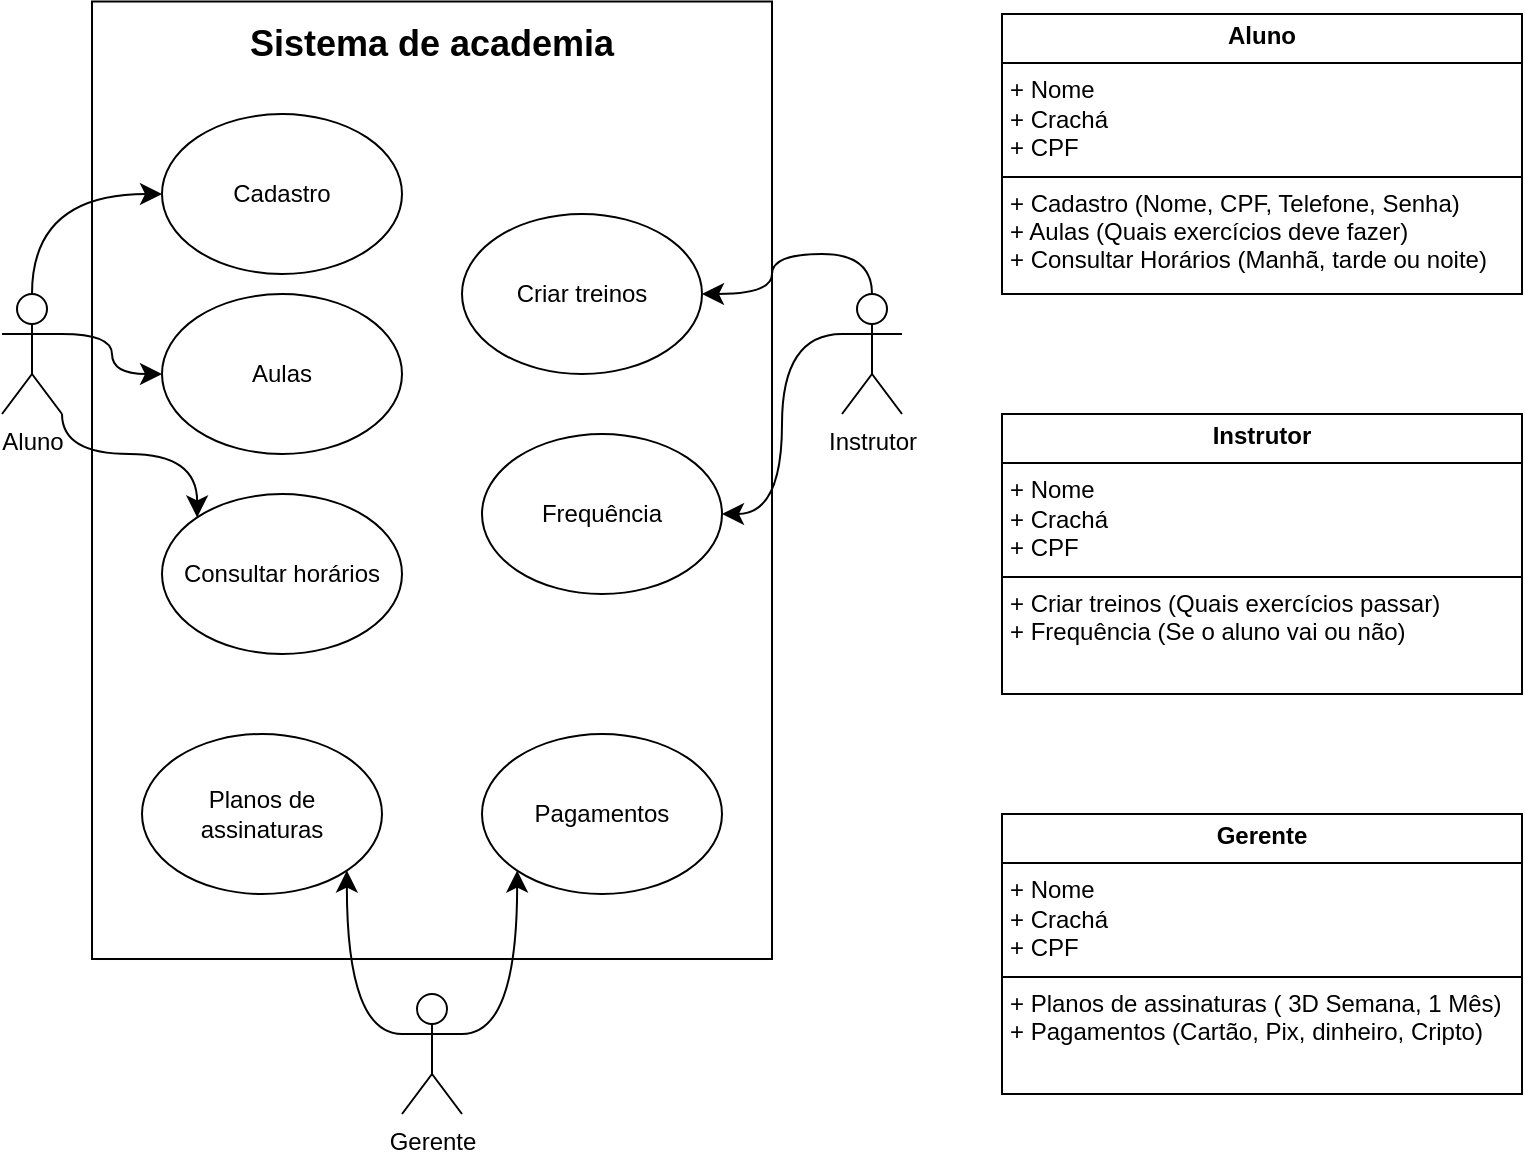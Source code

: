 <mxfile version="26.1.3" pages="3">
  <diagram id="IXz0Fq-93dmHNVotsP2l" name="Atividades">
    <mxGraphModel dx="1050" dy="1910" grid="1" gridSize="10" guides="1" tooltips="1" connect="1" arrows="1" fold="1" page="1" pageScale="1" pageWidth="827" pageHeight="1169" background="none" math="0" shadow="0">
      <root>
        <mxCell id="0" />
        <mxCell id="1" parent="0" />
        <mxCell id="ixa3YY2Df2AxevoGgN18-26" value="" style="rounded=0;whiteSpace=wrap;html=1;fontFamily=Helvetica;fontSize=12;labelBackgroundColor=none;rotation=90;" vertex="1" parent="1">
          <mxGeometry x="15.63" y="23.13" width="478.75" height="340" as="geometry" />
        </mxCell>
        <mxCell id="ixa3YY2Df2AxevoGgN18-13" style="edgeStyle=orthogonalEdgeStyle;shape=connector;curved=1;rounded=0;orthogonalLoop=1;jettySize=auto;html=1;exitX=0.5;exitY=0;exitDx=0;exitDy=0;exitPerimeter=0;entryX=0;entryY=0.5;entryDx=0;entryDy=0;align=center;verticalAlign=middle;fontFamily=Helvetica;fontSize=12;fontColor=default;labelBackgroundColor=none;startSize=8;endArrow=classic;endSize=8;" edge="1" parent="1" source="ixa3YY2Df2AxevoGgN18-1" target="ixa3YY2Df2AxevoGgN18-2">
          <mxGeometry relative="1" as="geometry" />
        </mxCell>
        <mxCell id="ixa3YY2Df2AxevoGgN18-14" style="edgeStyle=orthogonalEdgeStyle;shape=connector;curved=1;rounded=0;orthogonalLoop=1;jettySize=auto;html=1;exitX=1;exitY=0.333;exitDx=0;exitDy=0;exitPerimeter=0;entryX=0;entryY=0.5;entryDx=0;entryDy=0;align=center;verticalAlign=middle;fontFamily=Helvetica;fontSize=12;fontColor=default;labelBackgroundColor=none;startSize=8;endArrow=classic;endSize=8;" edge="1" parent="1" source="ixa3YY2Df2AxevoGgN18-1" target="ixa3YY2Df2AxevoGgN18-3">
          <mxGeometry relative="1" as="geometry" />
        </mxCell>
        <mxCell id="ixa3YY2Df2AxevoGgN18-15" style="edgeStyle=orthogonalEdgeStyle;shape=connector;curved=1;rounded=0;orthogonalLoop=1;jettySize=auto;html=1;exitX=1;exitY=1;exitDx=0;exitDy=0;exitPerimeter=0;entryX=0;entryY=0;entryDx=0;entryDy=0;align=center;verticalAlign=middle;fontFamily=Helvetica;fontSize=12;fontColor=default;labelBackgroundColor=none;startSize=8;endArrow=classic;endSize=8;" edge="1" parent="1" source="ixa3YY2Df2AxevoGgN18-1" target="ixa3YY2Df2AxevoGgN18-4">
          <mxGeometry relative="1" as="geometry" />
        </mxCell>
        <mxCell id="ixa3YY2Df2AxevoGgN18-1" value="Aluno" style="shape=umlActor;verticalLabelPosition=bottom;verticalAlign=top;html=1;outlineConnect=0;labelBackgroundColor=none;" vertex="1" parent="1">
          <mxGeometry x="40" y="100" width="30" height="60" as="geometry" />
        </mxCell>
        <mxCell id="ixa3YY2Df2AxevoGgN18-2" value="Cadastro" style="ellipse;whiteSpace=wrap;html=1;labelBackgroundColor=none;" vertex="1" parent="1">
          <mxGeometry x="120" y="10" width="120" height="80" as="geometry" />
        </mxCell>
        <mxCell id="ixa3YY2Df2AxevoGgN18-3" value="Aulas" style="ellipse;whiteSpace=wrap;html=1;labelBackgroundColor=none;" vertex="1" parent="1">
          <mxGeometry x="120" y="100" width="120" height="80" as="geometry" />
        </mxCell>
        <mxCell id="ixa3YY2Df2AxevoGgN18-4" value="Consultar horários" style="ellipse;whiteSpace=wrap;html=1;labelBackgroundColor=none;" vertex="1" parent="1">
          <mxGeometry x="120" y="200" width="120" height="80" as="geometry" />
        </mxCell>
        <mxCell id="ixa3YY2Df2AxevoGgN18-16" style="edgeStyle=orthogonalEdgeStyle;shape=connector;curved=1;rounded=0;orthogonalLoop=1;jettySize=auto;html=1;exitX=0.5;exitY=0;exitDx=0;exitDy=0;exitPerimeter=0;entryX=1;entryY=0.5;entryDx=0;entryDy=0;align=center;verticalAlign=middle;fontFamily=Helvetica;fontSize=12;fontColor=default;labelBackgroundColor=none;startSize=8;endArrow=classic;endSize=8;" edge="1" parent="1" source="ixa3YY2Df2AxevoGgN18-5" target="ixa3YY2Df2AxevoGgN18-6">
          <mxGeometry relative="1" as="geometry" />
        </mxCell>
        <mxCell id="ixa3YY2Df2AxevoGgN18-17" style="edgeStyle=orthogonalEdgeStyle;shape=connector;curved=1;rounded=0;orthogonalLoop=1;jettySize=auto;html=1;exitX=0;exitY=0.333;exitDx=0;exitDy=0;exitPerimeter=0;entryX=1;entryY=0.5;entryDx=0;entryDy=0;align=center;verticalAlign=middle;fontFamily=Helvetica;fontSize=12;fontColor=default;labelBackgroundColor=none;startSize=8;endArrow=classic;endSize=8;" edge="1" parent="1" source="ixa3YY2Df2AxevoGgN18-5" target="ixa3YY2Df2AxevoGgN18-7">
          <mxGeometry relative="1" as="geometry" />
        </mxCell>
        <mxCell id="ixa3YY2Df2AxevoGgN18-5" value="Instrutor" style="shape=umlActor;verticalLabelPosition=bottom;verticalAlign=top;html=1;outlineConnect=0;labelBackgroundColor=none;" vertex="1" parent="1">
          <mxGeometry x="460" y="100" width="30" height="60" as="geometry" />
        </mxCell>
        <mxCell id="ixa3YY2Df2AxevoGgN18-6" value="Criar treinos" style="ellipse;whiteSpace=wrap;html=1;labelBackgroundColor=none;" vertex="1" parent="1">
          <mxGeometry x="270" y="60" width="120" height="80" as="geometry" />
        </mxCell>
        <mxCell id="ixa3YY2Df2AxevoGgN18-7" value="Frequência" style="ellipse;whiteSpace=wrap;html=1;labelBackgroundColor=none;" vertex="1" parent="1">
          <mxGeometry x="280" y="170" width="120" height="80" as="geometry" />
        </mxCell>
        <mxCell id="ixa3YY2Df2AxevoGgN18-27" style="edgeStyle=orthogonalEdgeStyle;shape=connector;curved=1;rounded=0;orthogonalLoop=1;jettySize=auto;html=1;exitX=0;exitY=0.333;exitDx=0;exitDy=0;exitPerimeter=0;entryX=1;entryY=1;entryDx=0;entryDy=0;align=center;verticalAlign=middle;fontFamily=Helvetica;fontSize=12;fontColor=default;labelBackgroundColor=none;startSize=8;endArrow=classic;endSize=8;" edge="1" parent="1" source="ixa3YY2Df2AxevoGgN18-9" target="ixa3YY2Df2AxevoGgN18-10">
          <mxGeometry relative="1" as="geometry" />
        </mxCell>
        <mxCell id="ixa3YY2Df2AxevoGgN18-28" style="edgeStyle=orthogonalEdgeStyle;shape=connector;curved=1;rounded=0;orthogonalLoop=1;jettySize=auto;html=1;exitX=1;exitY=0.333;exitDx=0;exitDy=0;exitPerimeter=0;entryX=0;entryY=1;entryDx=0;entryDy=0;align=center;verticalAlign=middle;fontFamily=Helvetica;fontSize=12;fontColor=default;labelBackgroundColor=none;startSize=8;endArrow=classic;endSize=8;" edge="1" parent="1" source="ixa3YY2Df2AxevoGgN18-9" target="ixa3YY2Df2AxevoGgN18-21">
          <mxGeometry relative="1" as="geometry" />
        </mxCell>
        <mxCell id="ixa3YY2Df2AxevoGgN18-9" value="Gerente" style="shape=umlActor;verticalLabelPosition=bottom;verticalAlign=top;html=1;outlineConnect=0;labelBackgroundColor=none;" vertex="1" parent="1">
          <mxGeometry x="240" y="450" width="30" height="60" as="geometry" />
        </mxCell>
        <mxCell id="ixa3YY2Df2AxevoGgN18-10" value="Planos de assinaturas" style="ellipse;whiteSpace=wrap;html=1;labelBackgroundColor=none;" vertex="1" parent="1">
          <mxGeometry x="110" y="320" width="120" height="80" as="geometry" />
        </mxCell>
        <mxCell id="ixa3YY2Df2AxevoGgN18-21" value="Pagamentos" style="ellipse;whiteSpace=wrap;html=1;fontFamily=Helvetica;fontSize=12;labelBackgroundColor=none;" vertex="1" parent="1">
          <mxGeometry x="280" y="320" width="120" height="80" as="geometry" />
        </mxCell>
        <mxCell id="ixa3YY2Df2AxevoGgN18-25" value="&lt;font style=&quot;font-size: 18px;&quot;&gt;&lt;b style=&quot;&quot;&gt;Sistema de academia&lt;/b&gt;&lt;/font&gt;" style="text;html=1;align=center;verticalAlign=middle;whiteSpace=wrap;rounded=0;fontFamily=Helvetica;fontSize=12;labelBackgroundColor=none;" vertex="1" parent="1">
          <mxGeometry x="160.01" y="-40" width="190" height="30" as="geometry" />
        </mxCell>
        <mxCell id="ixa3YY2Df2AxevoGgN18-30" value="&lt;p style=&quot;margin:0px;margin-top:4px;text-align:center;&quot;&gt;&lt;b&gt;Aluno&lt;/b&gt;&lt;/p&gt;&lt;hr size=&quot;1&quot; style=&quot;border-style:solid;&quot;&gt;&lt;p style=&quot;margin:0px;margin-left:4px;&quot;&gt;+ Nome&lt;br&gt;&lt;/p&gt;&lt;p style=&quot;margin:0px;margin-left:4px;&quot;&gt;+ Crachá&lt;/p&gt;&lt;p style=&quot;margin:0px;margin-left:4px;&quot;&gt;+ CPF&lt;/p&gt;&lt;hr size=&quot;1&quot; style=&quot;border-style:solid;&quot;&gt;&lt;p style=&quot;margin:0px;margin-left:4px;&quot;&gt;+ Cadastro (Nome, CPF, Telefone, Senha)&lt;br&gt;&lt;/p&gt;&lt;p style=&quot;margin:0px;margin-left:4px;&quot;&gt;+ Aulas (Quais exercícios deve fazer)&lt;/p&gt;&lt;p style=&quot;margin:0px;margin-left:4px;&quot;&gt;+ Consultar Horários (Manhã, tarde ou noite)&amp;nbsp;&lt;/p&gt;" style="verticalAlign=top;align=left;overflow=fill;html=1;whiteSpace=wrap;" vertex="1" parent="1">
          <mxGeometry x="540" y="-40" width="260" height="140" as="geometry" />
        </mxCell>
        <mxCell id="ixa3YY2Df2AxevoGgN18-31" value="&lt;p style=&quot;margin:0px;margin-top:4px;text-align:center;&quot;&gt;&lt;b&gt;Instrutor&lt;/b&gt;&lt;/p&gt;&lt;hr size=&quot;1&quot; style=&quot;border-style:solid;&quot;&gt;&lt;p style=&quot;margin:0px;margin-left:4px;&quot;&gt;+ Nome&lt;br&gt;&lt;/p&gt;&lt;p style=&quot;margin:0px;margin-left:4px;&quot;&gt;+ Crachá&lt;/p&gt;&lt;p style=&quot;margin:0px;margin-left:4px;&quot;&gt;+ CPF&lt;/p&gt;&lt;hr size=&quot;1&quot; style=&quot;border-style:solid;&quot;&gt;&lt;p style=&quot;margin:0px;margin-left:4px;&quot;&gt;+ Criar treinos (Quais exercícios passar)&lt;br&gt;&lt;/p&gt;&lt;p style=&quot;margin:0px;margin-left:4px;&quot;&gt;+ Frequência (Se o aluno vai ou não)&lt;/p&gt;" style="verticalAlign=top;align=left;overflow=fill;html=1;whiteSpace=wrap;" vertex="1" parent="1">
          <mxGeometry x="540" y="160" width="260" height="140" as="geometry" />
        </mxCell>
        <mxCell id="ixa3YY2Df2AxevoGgN18-32" value="&lt;p style=&quot;margin:0px;margin-top:4px;text-align:center;&quot;&gt;&lt;b&gt;Gerente&lt;/b&gt;&lt;/p&gt;&lt;hr size=&quot;1&quot; style=&quot;border-style:solid;&quot;&gt;&lt;p style=&quot;margin:0px;margin-left:4px;&quot;&gt;+ Nome&lt;br&gt;&lt;/p&gt;&lt;p style=&quot;margin:0px;margin-left:4px;&quot;&gt;+ Crachá&lt;/p&gt;&lt;p style=&quot;margin:0px;margin-left:4px;&quot;&gt;+ CPF&lt;/p&gt;&lt;hr size=&quot;1&quot; style=&quot;border-style:solid;&quot;&gt;&lt;p style=&quot;margin:0px;margin-left:4px;&quot;&gt;+ Planos de assinaturas ( 3D Semana, 1 Mês)&lt;br&gt;&lt;/p&gt;&lt;p style=&quot;margin:0px;margin-left:4px;&quot;&gt;+ Pagamentos (Cartão, Pix, dinheiro, Cripto)&lt;/p&gt;" style="verticalAlign=top;align=left;overflow=fill;html=1;whiteSpace=wrap;" vertex="1" parent="1">
          <mxGeometry x="540" y="360" width="260" height="140" as="geometry" />
        </mxCell>
      </root>
    </mxGraphModel>
  </diagram>
  <diagram id="fKSHDK6TExbN_JwvmpGc" name="D. Caso de uso">
    <mxGraphModel dx="1050" dy="741" grid="1" gridSize="10" guides="1" tooltips="1" connect="1" arrows="1" fold="1" page="1" pageScale="1" pageWidth="827" pageHeight="1169" background="none" math="0" shadow="1">
      <root>
        <mxCell id="0" />
        <mxCell id="1" parent="0" />
        <mxCell id="rc7CflnPucJDQlKt8mQt-27" value="" style="rounded=0;whiteSpace=wrap;html=1;fontFamily=Helvetica;fontSize=12;fontColor=default;labelBackgroundColor=default;rotation=90;" vertex="1" parent="1">
          <mxGeometry x="221.6" y="30.96" width="371.69" height="343.38" as="geometry" />
        </mxCell>
        <mxCell id="rc7CflnPucJDQlKt8mQt-19" style="edgeStyle=orthogonalEdgeStyle;shape=connector;curved=1;rounded=0;orthogonalLoop=1;jettySize=auto;html=1;exitX=1;exitY=0.333;exitDx=0;exitDy=0;exitPerimeter=0;entryX=0;entryY=0.5;entryDx=0;entryDy=0;strokeColor=default;align=center;verticalAlign=middle;fontFamily=Helvetica;fontSize=12;fontColor=default;labelBackgroundColor=default;startSize=8;endArrow=classic;endSize=8;" edge="1" parent="1" source="rc7CflnPucJDQlKt8mQt-1" target="rc7CflnPucJDQlKt8mQt-3">
          <mxGeometry relative="1" as="geometry" />
        </mxCell>
        <mxCell id="rc7CflnPucJDQlKt8mQt-21" style="edgeStyle=orthogonalEdgeStyle;shape=connector;curved=1;rounded=0;orthogonalLoop=1;jettySize=auto;html=1;exitX=1;exitY=0.333;exitDx=0;exitDy=0;exitPerimeter=0;entryX=0;entryY=0.5;entryDx=0;entryDy=0;strokeColor=default;align=center;verticalAlign=middle;fontFamily=Helvetica;fontSize=12;fontColor=default;labelBackgroundColor=default;startSize=8;endArrow=classic;endSize=8;" edge="1" parent="1" source="rc7CflnPucJDQlKt8mQt-1" target="rc7CflnPucJDQlKt8mQt-4">
          <mxGeometry relative="1" as="geometry" />
        </mxCell>
        <mxCell id="rc7CflnPucJDQlKt8mQt-22" style="edgeStyle=orthogonalEdgeStyle;shape=connector;curved=1;rounded=0;orthogonalLoop=1;jettySize=auto;html=1;exitX=1;exitY=0.333;exitDx=0;exitDy=0;exitPerimeter=0;entryX=0;entryY=0.5;entryDx=0;entryDy=0;strokeColor=default;align=center;verticalAlign=middle;fontFamily=Helvetica;fontSize=12;fontColor=default;labelBackgroundColor=default;startSize=8;endArrow=classic;endSize=8;" edge="1" parent="1" source="rc7CflnPucJDQlKt8mQt-1" target="rc7CflnPucJDQlKt8mQt-5">
          <mxGeometry relative="1" as="geometry" />
        </mxCell>
        <mxCell id="rc7CflnPucJDQlKt8mQt-1" value="Cliente" style="shape=umlActor;verticalLabelPosition=bottom;verticalAlign=top;html=1;fontFamily=Helvetica;fontSize=12;fontColor=default;labelBackgroundColor=default;" vertex="1" parent="1">
          <mxGeometry x="120" y="220" width="30" height="60" as="geometry" />
        </mxCell>
        <mxCell id="rc7CflnPucJDQlKt8mQt-23" style="edgeStyle=orthogonalEdgeStyle;shape=connector;curved=1;rounded=0;orthogonalLoop=1;jettySize=auto;html=1;exitX=0;exitY=0.333;exitDx=0;exitDy=0;exitPerimeter=0;entryX=1;entryY=0.5;entryDx=0;entryDy=0;strokeColor=default;align=center;verticalAlign=middle;fontFamily=Helvetica;fontSize=12;fontColor=default;labelBackgroundColor=default;startSize=8;endArrow=classic;endSize=8;" edge="1" parent="1" source="rc7CflnPucJDQlKt8mQt-2" target="rc7CflnPucJDQlKt8mQt-7">
          <mxGeometry relative="1" as="geometry" />
        </mxCell>
        <mxCell id="rc7CflnPucJDQlKt8mQt-25" style="edgeStyle=orthogonalEdgeStyle;shape=connector;curved=1;rounded=0;orthogonalLoop=1;jettySize=auto;html=1;exitX=0.5;exitY=0;exitDx=0;exitDy=0;exitPerimeter=0;entryX=1;entryY=0.5;entryDx=0;entryDy=0;strokeColor=default;align=center;verticalAlign=middle;fontFamily=Helvetica;fontSize=12;fontColor=default;labelBackgroundColor=default;startSize=8;endArrow=classic;endSize=8;" edge="1" parent="1" source="rc7CflnPucJDQlKt8mQt-2" target="rc7CflnPucJDQlKt8mQt-6">
          <mxGeometry relative="1" as="geometry" />
        </mxCell>
        <mxCell id="rc7CflnPucJDQlKt8mQt-26" style="edgeStyle=orthogonalEdgeStyle;shape=connector;curved=1;rounded=0;orthogonalLoop=1;jettySize=auto;html=1;exitX=0;exitY=1;exitDx=0;exitDy=0;exitPerimeter=0;entryX=1;entryY=0.5;entryDx=0;entryDy=0;strokeColor=default;align=center;verticalAlign=middle;fontFamily=Helvetica;fontSize=12;fontColor=default;labelBackgroundColor=default;startSize=8;endArrow=classic;endSize=8;" edge="1" parent="1" source="rc7CflnPucJDQlKt8mQt-2" target="rc7CflnPucJDQlKt8mQt-8">
          <mxGeometry relative="1" as="geometry" />
        </mxCell>
        <mxCell id="rc7CflnPucJDQlKt8mQt-2" value="Vendedor" style="shape=umlActor;verticalLabelPosition=bottom;verticalAlign=top;html=1;fontFamily=Helvetica;fontSize=12;fontColor=default;labelBackgroundColor=default;" vertex="1" parent="1">
          <mxGeometry x="690" y="220" width="30" height="60" as="geometry" />
        </mxCell>
        <mxCell id="rc7CflnPucJDQlKt8mQt-3" value="Exemplo" style="ellipse;whiteSpace=wrap;html=1;fontFamily=Helvetica;fontSize=12;fontColor=default;labelBackgroundColor=default;" vertex="1" parent="1">
          <mxGeometry x="260" y="40" width="120" height="80" as="geometry" />
        </mxCell>
        <mxCell id="rc7CflnPucJDQlKt8mQt-4" value="Exemplo" style="ellipse;whiteSpace=wrap;html=1;fontFamily=Helvetica;fontSize=12;fontColor=default;labelBackgroundColor=default;" vertex="1" parent="1">
          <mxGeometry x="260" y="160" width="120" height="80" as="geometry" />
        </mxCell>
        <mxCell id="rc7CflnPucJDQlKt8mQt-5" value="Exemplo" style="ellipse;whiteSpace=wrap;html=1;fontFamily=Helvetica;fontSize=12;fontColor=default;labelBackgroundColor=default;" vertex="1" parent="1">
          <mxGeometry x="260" y="280" width="120" height="80" as="geometry" />
        </mxCell>
        <mxCell id="rc7CflnPucJDQlKt8mQt-6" value="Exemplo" style="ellipse;whiteSpace=wrap;html=1;fontFamily=Helvetica;fontSize=12;fontColor=default;labelBackgroundColor=default;" vertex="1" parent="1">
          <mxGeometry x="440" y="40" width="120" height="80" as="geometry" />
        </mxCell>
        <mxCell id="rc7CflnPucJDQlKt8mQt-7" value="Exemplo" style="ellipse;whiteSpace=wrap;html=1;fontFamily=Helvetica;fontSize=12;fontColor=default;labelBackgroundColor=default;" vertex="1" parent="1">
          <mxGeometry x="440" y="160" width="120" height="80" as="geometry" />
        </mxCell>
        <mxCell id="rc7CflnPucJDQlKt8mQt-8" value="Exemplo" style="ellipse;whiteSpace=wrap;html=1;fontFamily=Helvetica;fontSize=12;fontColor=default;labelBackgroundColor=default;" vertex="1" parent="1">
          <mxGeometry x="440" y="280" width="120" height="80" as="geometry" />
        </mxCell>
        <mxCell id="rc7CflnPucJDQlKt8mQt-31" style="edgeStyle=orthogonalEdgeStyle;shape=connector;curved=1;rounded=0;orthogonalLoop=1;jettySize=auto;html=1;exitX=1;exitY=0.333;exitDx=0;exitDy=0;exitPerimeter=0;entryX=0;entryY=0.5;entryDx=0;entryDy=0;strokeColor=default;align=center;verticalAlign=middle;fontFamily=Helvetica;fontSize=12;fontColor=default;labelBackgroundColor=default;startSize=8;endArrow=classic;endSize=8;" edge="1" parent="1" source="rc7CflnPucJDQlKt8mQt-28" target="rc7CflnPucJDQlKt8mQt-29">
          <mxGeometry relative="1" as="geometry" />
        </mxCell>
        <mxCell id="rc7CflnPucJDQlKt8mQt-32" style="edgeStyle=orthogonalEdgeStyle;shape=connector;curved=1;rounded=0;orthogonalLoop=1;jettySize=auto;html=1;exitX=1;exitY=1;exitDx=0;exitDy=0;exitPerimeter=0;entryX=0;entryY=0.5;entryDx=0;entryDy=0;strokeColor=default;align=center;verticalAlign=middle;fontFamily=Helvetica;fontSize=12;fontColor=default;labelBackgroundColor=default;startSize=8;endArrow=classic;endSize=8;" edge="1" parent="1" source="rc7CflnPucJDQlKt8mQt-28" target="rc7CflnPucJDQlKt8mQt-30">
          <mxGeometry relative="1" as="geometry" />
        </mxCell>
        <mxCell id="rc7CflnPucJDQlKt8mQt-28" value="Actor" style="shape=umlActor;verticalLabelPosition=bottom;verticalAlign=top;html=1;outlineConnect=0;fontFamily=Helvetica;fontSize=12;fontColor=default;labelBackgroundColor=default;" vertex="1" parent="1">
          <mxGeometry x="120" y="540" width="30" height="60" as="geometry" />
        </mxCell>
        <mxCell id="rc7CflnPucJDQlKt8mQt-29" value="Exemplo" style="ellipse;whiteSpace=wrap;html=1;fontFamily=Helvetica;fontSize=12;fontColor=default;labelBackgroundColor=default;" vertex="1" parent="1">
          <mxGeometry x="222" y="480" width="120" height="80" as="geometry" />
        </mxCell>
        <mxCell id="rc7CflnPucJDQlKt8mQt-30" value="Exemplo" style="ellipse;whiteSpace=wrap;html=1;fontFamily=Helvetica;fontSize=12;fontColor=default;labelBackgroundColor=default;" vertex="1" parent="1">
          <mxGeometry x="222" y="640" width="120" height="80" as="geometry" />
        </mxCell>
      </root>
    </mxGraphModel>
  </diagram>
  <diagram id="6zSDGpq8xwgh9p5FZyTl" name="D. Classes">
    <mxGraphModel dx="1050" dy="741" grid="1" gridSize="10" guides="1" tooltips="1" connect="1" arrows="1" fold="1" page="1" pageScale="1" pageWidth="827" pageHeight="1169" math="0" shadow="0">
      <root>
        <mxCell id="0" />
        <mxCell id="1" parent="0" />
        <mxCell id="1Ft0Y9lOAYBuOPqj0RlM-1" value="&lt;p style=&quot;margin:0px;margin-top:4px;text-align:center;&quot;&gt;&lt;b&gt;Cliente&lt;/b&gt;&lt;/p&gt;&lt;hr size=&quot;1&quot; style=&quot;border-style:solid;&quot;&gt;&lt;p style=&quot;margin:0px;margin-left:4px;&quot;&gt;+ Aqui vem como saber quem é ele/a.&lt;br&gt;&lt;/p&gt;&lt;p style=&quot;margin:0px;margin-left:4px;&quot;&gt;+ Nome, CPF, etc.&lt;/p&gt;&lt;p style=&quot;margin:0px;margin-left:4px;&quot;&gt;+&lt;/p&gt;&lt;hr size=&quot;1&quot; style=&quot;border-style:solid;&quot;&gt;&lt;p style=&quot;margin:0px;margin-left:4px;&quot;&gt;+ Aqui vem o que ele/a faz.&lt;br&gt;&lt;/p&gt;&lt;p style=&quot;margin:0px;margin-left:4px;&quot;&gt;+ Pagamentos (Pix, Cartão, cripto,)&lt;/p&gt;&lt;p style=&quot;margin:0px;margin-left:4px;&quot;&gt;+&amp;nbsp;&lt;/p&gt;" style="verticalAlign=top;align=left;overflow=fill;html=1;whiteSpace=wrap;" parent="1" vertex="1">
          <mxGeometry x="258" y="130" width="311" height="140" as="geometry" />
        </mxCell>
      </root>
    </mxGraphModel>
  </diagram>
</mxfile>
